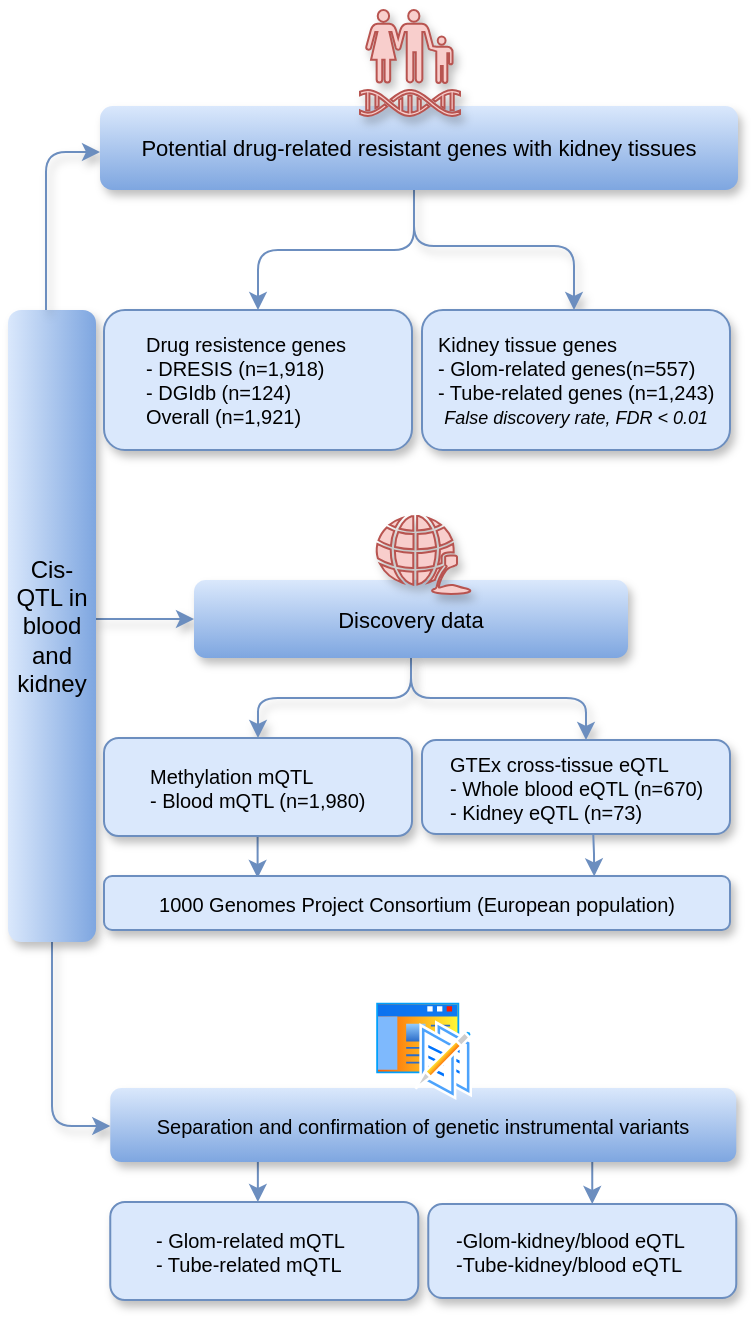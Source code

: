 <mxfile version="26.0.2">
  <diagram id="C5RBs43oDa-KdzZeNtuy" name="Page-1">
    <mxGraphModel dx="1480" dy="820" grid="0" gridSize="10" guides="1" tooltips="1" connect="1" arrows="1" fold="1" page="1" pageScale="1" pageWidth="1169" pageHeight="827" background="#ffffff" math="0" shadow="0">
      <root>
        <mxCell id="WIyWlLk6GJQsqaUBKTNV-0" />
        <mxCell id="WIyWlLk6GJQsqaUBKTNV-1" parent="WIyWlLk6GJQsqaUBKTNV-0" />
        <mxCell id="HCpG3zF6ANzsHjrGuF-1-31" value="" style="endArrow=classic;html=1;rounded=0;hachureGap=4;fontFamily=Architects Daughter;fontSource=https%3A%2F%2Ffonts.googleapis.com%2Fcss%3Ffamily%3DArchitects%2BDaughter;fillColor=#dae8fc;strokeColor=#6c8ebf;entryX=0.783;entryY=0.007;entryDx=0;entryDy=0;entryPerimeter=0;exitX=0.556;exitY=1;exitDx=0;exitDy=0;exitPerimeter=0;" edge="1" parent="WIyWlLk6GJQsqaUBKTNV-1">
          <mxGeometry width="50" height="50" relative="1" as="geometry">
            <mxPoint x="140.93" y="621" as="sourcePoint" />
            <mxPoint x="140.93" y="642" as="targetPoint" />
            <Array as="points">
              <mxPoint x="140.93" y="631" />
            </Array>
          </mxGeometry>
        </mxCell>
        <mxCell id="HCpG3zF6ANzsHjrGuF-1-30" value="" style="endArrow=classic;html=1;rounded=0;hachureGap=4;fontFamily=Architects Daughter;fontSource=https%3A%2F%2Ffonts.googleapis.com%2Fcss%3Ffamily%3DArchitects%2BDaughter;fillColor=#dae8fc;strokeColor=#6c8ebf;entryX=0.783;entryY=0.007;entryDx=0;entryDy=0;entryPerimeter=0;exitX=0.556;exitY=1;exitDx=0;exitDy=0;exitPerimeter=0;" edge="1" parent="WIyWlLk6GJQsqaUBKTNV-1">
          <mxGeometry width="50" height="50" relative="1" as="geometry">
            <mxPoint x="308.13" y="622" as="sourcePoint" />
            <mxPoint x="308.13" y="643" as="targetPoint" />
            <Array as="points">
              <mxPoint x="308.13" y="632" />
            </Array>
          </mxGeometry>
        </mxCell>
        <mxCell id="HCpG3zF6ANzsHjrGuF-1-21" value="" style="endArrow=classic;html=1;rounded=0;hachureGap=4;fontFamily=Architects Daughter;fontSource=https%3A%2F%2Ffonts.googleapis.com%2Fcss%3Ffamily%3DArchitects%2BDaughter;fillColor=#dae8fc;strokeColor=#6c8ebf;entryX=0.783;entryY=0.007;entryDx=0;entryDy=0;entryPerimeter=0;exitX=0.556;exitY=1;exitDx=0;exitDy=0;exitPerimeter=0;" edge="1" parent="WIyWlLk6GJQsqaUBKTNV-1">
          <mxGeometry width="50" height="50" relative="1" as="geometry">
            <mxPoint x="140.8" y="459" as="sourcePoint" />
            <mxPoint x="140.8" y="480" as="targetPoint" />
          </mxGeometry>
        </mxCell>
        <mxCell id="HCpG3zF6ANzsHjrGuF-1-32" style="edgeStyle=orthogonalEdgeStyle;rounded=1;hachureGap=4;orthogonalLoop=1;jettySize=auto;html=1;entryX=0;entryY=0.5;entryDx=0;entryDy=0;fontFamily=Architects Daughter;fontSource=https%3A%2F%2Ffonts.googleapis.com%2Fcss%3Ffamily%3DArchitects%2BDaughter;curved=0;shadow=1;fillColor=#dae8fc;strokeColor=#6c8ebf;" edge="1" parent="WIyWlLk6GJQsqaUBKTNV-1" source="WIyWlLk6GJQsqaUBKTNV-3" target="WIyWlLk6GJQsqaUBKTNV-7">
          <mxGeometry relative="1" as="geometry">
            <Array as="points">
              <mxPoint x="96" y="350" />
            </Array>
          </mxGeometry>
        </mxCell>
        <mxCell id="HCpG3zF6ANzsHjrGuF-1-33" style="edgeStyle=orthogonalEdgeStyle;rounded=1;hachureGap=4;orthogonalLoop=1;jettySize=auto;html=1;fontFamily=Architects Daughter;fontSource=https%3A%2F%2Ffonts.googleapis.com%2Fcss%3Ffamily%3DArchitects%2BDaughter;shadow=1;curved=0;fillColor=#dae8fc;strokeColor=#6c8ebf;" edge="1" parent="WIyWlLk6GJQsqaUBKTNV-1" source="WIyWlLk6GJQsqaUBKTNV-3" target="HCpG3zF6ANzsHjrGuF-1-22">
          <mxGeometry relative="1" as="geometry">
            <Array as="points">
              <mxPoint x="38" y="604" />
            </Array>
          </mxGeometry>
        </mxCell>
        <mxCell id="WIyWlLk6GJQsqaUBKTNV-3" value="Cis-QTL in blood and kidney" style="rounded=1;whiteSpace=wrap;html=1;fontSize=12;glass=0;strokeWidth=1;shadow=1;spacing=3;fillColor=#dae8fc;strokeColor=none;gradientColor=#7ea6e0;gradientDirection=east;" parent="WIyWlLk6GJQsqaUBKTNV-1" vertex="1">
          <mxGeometry x="16" y="196" width="44" height="316" as="geometry" />
        </mxCell>
        <mxCell id="HCpG3zF6ANzsHjrGuF-1-11" value="" style="edgeStyle=orthogonalEdgeStyle;rounded=1;hachureGap=4;orthogonalLoop=1;jettySize=auto;html=1;fontFamily=Architects Daughter;fontSource=https%3A%2F%2Ffonts.googleapis.com%2Fcss%3Ffamily%3DArchitects%2BDaughter;shadow=1;curved=0;fillColor=#dae8fc;gradientColor=#7ea6e0;strokeColor=#6c8ebf;" edge="1" parent="WIyWlLk6GJQsqaUBKTNV-1" source="WIyWlLk6GJQsqaUBKTNV-7" target="HCpG3zF6ANzsHjrGuF-1-10">
          <mxGeometry relative="1" as="geometry" />
        </mxCell>
        <mxCell id="HCpG3zF6ANzsHjrGuF-1-18" value="" style="edgeStyle=orthogonalEdgeStyle;rounded=1;hachureGap=4;orthogonalLoop=1;jettySize=auto;html=1;fontFamily=Architects Daughter;fontSource=https%3A%2F%2Ffonts.googleapis.com%2Fcss%3Ffamily%3DArchitects%2BDaughter;shadow=1;fillColor=#dae8fc;strokeColor=#6c8ebf;curved=0;" edge="1" parent="WIyWlLk6GJQsqaUBKTNV-1" source="WIyWlLk6GJQsqaUBKTNV-7" target="HCpG3zF6ANzsHjrGuF-1-17">
          <mxGeometry relative="1" as="geometry">
            <Array as="points">
              <mxPoint x="218" y="390" />
              <mxPoint x="305" y="390" />
            </Array>
          </mxGeometry>
        </mxCell>
        <mxCell id="WIyWlLk6GJQsqaUBKTNV-7" value="Discovery data" style="rounded=1;whiteSpace=wrap;html=1;fontSize=11;glass=0;strokeWidth=1;shadow=1;fillColor=#dae8fc;strokeColor=none;gradientColor=#7ea6e0;" parent="WIyWlLk6GJQsqaUBKTNV-1" vertex="1">
          <mxGeometry x="109" y="331" width="217" height="39" as="geometry" />
        </mxCell>
        <mxCell id="FNJXxEcQ0V2-QxkDUnEU-2" value="" style="edgeStyle=orthogonalEdgeStyle;rounded=1;hachureGap=4;orthogonalLoop=1;jettySize=auto;html=1;fontFamily=Architects Daughter;fontSource=https%3A%2F%2Ffonts.googleapis.com%2Fcss%3Ffamily%3DArchitects%2BDaughter;shadow=1;curved=0;fillColor=#dae8fc;strokeColor=#6c8ebf;" parent="WIyWlLk6GJQsqaUBKTNV-1" source="WIyWlLk6GJQsqaUBKTNV-3" target="FNJXxEcQ0V2-QxkDUnEU-1" edge="1">
          <mxGeometry relative="1" as="geometry">
            <Array as="points">
              <mxPoint x="35" y="117" />
            </Array>
          </mxGeometry>
        </mxCell>
        <mxCell id="HCpG3zF6ANzsHjrGuF-1-4" value="" style="edgeStyle=orthogonalEdgeStyle;rounded=1;hachureGap=4;orthogonalLoop=1;jettySize=auto;html=1;fontFamily=Architects Daughter;fontSource=https%3A%2F%2Ffonts.googleapis.com%2Fcss%3Ffamily%3DArchitects%2BDaughter;curved=0;fillColor=#dae8fc;strokeColor=#6c8ebf;" edge="1" parent="WIyWlLk6GJQsqaUBKTNV-1" source="FNJXxEcQ0V2-QxkDUnEU-1" target="HCpG3zF6ANzsHjrGuF-1-3">
          <mxGeometry relative="1" as="geometry">
            <Array as="points">
              <mxPoint x="219" y="166" />
              <mxPoint x="141" y="166" />
            </Array>
          </mxGeometry>
        </mxCell>
        <mxCell id="HCpG3zF6ANzsHjrGuF-1-7" value="" style="edgeStyle=orthogonalEdgeStyle;rounded=1;hachureGap=4;orthogonalLoop=1;jettySize=auto;html=1;fontFamily=Architects Daughter;fontSource=https%3A%2F%2Ffonts.googleapis.com%2Fcss%3Ffamily%3DArchitects%2BDaughter;shadow=1;curved=0;fillColor=#dae8fc;strokeColor=#6c8ebf;" edge="1" parent="WIyWlLk6GJQsqaUBKTNV-1" source="FNJXxEcQ0V2-QxkDUnEU-1" target="HCpG3zF6ANzsHjrGuF-1-6">
          <mxGeometry relative="1" as="geometry">
            <Array as="points">
              <mxPoint x="219" y="164" />
              <mxPoint x="299" y="164" />
            </Array>
          </mxGeometry>
        </mxCell>
        <mxCell id="FNJXxEcQ0V2-QxkDUnEU-1" value="Potential drug-related resistant genes with kidney tissues" style="rounded=1;whiteSpace=wrap;html=1;fontSize=11;glass=0;strokeWidth=1;shadow=1;fillColor=#dae8fc;strokeColor=none;gradientColor=#7ea6e0;" parent="WIyWlLk6GJQsqaUBKTNV-1" vertex="1">
          <mxGeometry x="62" y="94" width="319" height="42" as="geometry" />
        </mxCell>
        <mxCell id="HCpG3zF6ANzsHjrGuF-1-0" value="" style="shape=mxgraph.signs.healthcare.genetics;html=1;pointerEvents=1;fillColor=#f8cecc;strokeColor=#b85450;verticalLabelPosition=bottom;verticalAlign=top;align=center;hachureGap=4;fontFamily=Architects Daughter;fontSource=https%3A%2F%2Ffonts.googleapis.com%2Fcss%3Ffamily%3DArchitects%2BDaughter;shadow=1;" vertex="1" parent="WIyWlLk6GJQsqaUBKTNV-1">
          <mxGeometry x="192" y="46" width="50" height="53" as="geometry" />
        </mxCell>
        <mxCell id="HCpG3zF6ANzsHjrGuF-1-3" value="&lt;div&gt;Drug resistence genes&lt;/div&gt;&lt;div&gt;- DRESIS (n=1,918)&lt;/div&gt;&lt;div&gt;&lt;span style=&quot;background-color: transparent; color: light-dark(rgb(0, 0, 0), rgb(255, 255, 255));&quot;&gt;- DGIdb (n=124)&lt;/span&gt;&lt;/div&gt;&lt;div&gt;Overall (n=1,921)&amp;nbsp;&lt;/div&gt;" style="rounded=1;whiteSpace=wrap;html=1;fontSize=10;glass=0;strokeWidth=1;shadow=1;fillColor=#dae8fc;strokeColor=#6c8ebf;align=left;spacing=21;" vertex="1" parent="WIyWlLk6GJQsqaUBKTNV-1">
          <mxGeometry x="64" y="196" width="154" height="70" as="geometry" />
        </mxCell>
        <mxCell id="HCpG3zF6ANzsHjrGuF-1-6" value="&lt;div&gt;Kidney tissue genes&lt;/div&gt;&lt;div&gt;- Glom-related genes(n=557)&amp;nbsp;&lt;/div&gt;&lt;div&gt;- Tube-related genes (n=1,243)&lt;/div&gt;&lt;div style=&quot;text-align: center;&quot;&gt;&lt;i&gt;&lt;font style=&quot;font-size: 9px;&quot;&gt;False discovery rate, FDR &amp;lt; 0.01&lt;/font&gt;&lt;/i&gt;&lt;/div&gt;" style="rounded=1;whiteSpace=wrap;html=1;fontSize=10;glass=0;strokeWidth=1;shadow=1;fillColor=#dae8fc;strokeColor=#6c8ebf;align=left;spacing=8;" vertex="1" parent="WIyWlLk6GJQsqaUBKTNV-1">
          <mxGeometry x="223" y="196" width="154" height="70" as="geometry" />
        </mxCell>
        <mxCell id="HCpG3zF6ANzsHjrGuF-1-9" style="edgeStyle=orthogonalEdgeStyle;rounded=0;sketch=1;hachureGap=4;jiggle=2;curveFitting=1;orthogonalLoop=1;jettySize=auto;html=1;exitX=0.5;exitY=1;exitDx=0;exitDy=0;fontFamily=Architects Daughter;fontSource=https%3A%2F%2Ffonts.googleapis.com%2Fcss%3Ffamily%3DArchitects%2BDaughter;" edge="1" parent="WIyWlLk6GJQsqaUBKTNV-1" source="WIyWlLk6GJQsqaUBKTNV-7" target="WIyWlLk6GJQsqaUBKTNV-7">
          <mxGeometry relative="1" as="geometry" />
        </mxCell>
        <mxCell id="HCpG3zF6ANzsHjrGuF-1-10" value="&lt;div&gt;&lt;span style=&quot;background-color: transparent;&quot;&gt;Methylation mQTL&lt;/span&gt;&lt;/div&gt;&lt;div&gt;&lt;span style=&quot;background-color: transparent; color: light-dark(rgb(0, 0, 0), rgb(255, 255, 255));&quot;&gt;- Blood mQTL (n=1,980)&lt;/span&gt;&lt;/div&gt;" style="rounded=1;whiteSpace=wrap;html=1;fontSize=10;glass=0;strokeWidth=1;shadow=1;fillColor=#dae8fc;strokeColor=#6c8ebf;align=left;spacing=23;" vertex="1" parent="WIyWlLk6GJQsqaUBKTNV-1">
          <mxGeometry x="64" y="410" width="154" height="49" as="geometry" />
        </mxCell>
        <mxCell id="HCpG3zF6ANzsHjrGuF-1-17" value="GTEx cross-tissue eQTL&lt;div&gt;- Whole blood eQTL (n=670)&lt;/div&gt;&lt;div&gt;- Kidney eQTL (n=73)&lt;/div&gt;" style="rounded=1;whiteSpace=wrap;html=1;fontSize=10;glass=0;strokeWidth=1;shadow=1;fillColor=#dae8fc;strokeColor=#6c8ebf;align=left;spacing=14;" vertex="1" parent="WIyWlLk6GJQsqaUBKTNV-1">
          <mxGeometry x="223" y="411" width="154" height="47" as="geometry" />
        </mxCell>
        <mxCell id="HCpG3zF6ANzsHjrGuF-1-19" value="1000 Genomes Project Consortium (European population)" style="rounded=1;whiteSpace=wrap;html=1;fontSize=10;glass=0;strokeWidth=1;shadow=1;fillColor=#dae8fc;strokeColor=#6c8ebf;" vertex="1" parent="WIyWlLk6GJQsqaUBKTNV-1">
          <mxGeometry x="64" y="479" width="313" height="27" as="geometry" />
        </mxCell>
        <mxCell id="HCpG3zF6ANzsHjrGuF-1-20" value="" style="endArrow=classic;html=1;rounded=0;hachureGap=4;fontFamily=Architects Daughter;fontSource=https%3A%2F%2Ffonts.googleapis.com%2Fcss%3Ffamily%3DArchitects%2BDaughter;fillColor=#dae8fc;strokeColor=#6c8ebf;entryX=0.783;entryY=0.007;entryDx=0;entryDy=0;entryPerimeter=0;exitX=0.556;exitY=1;exitDx=0;exitDy=0;exitPerimeter=0;" edge="1" parent="WIyWlLk6GJQsqaUBKTNV-1" source="HCpG3zF6ANzsHjrGuF-1-17" target="HCpG3zF6ANzsHjrGuF-1-19">
          <mxGeometry width="50" height="50" relative="1" as="geometry">
            <mxPoint x="301" y="460" as="sourcePoint" />
            <mxPoint x="351" y="410" as="targetPoint" />
            <Array as="points">
              <mxPoint x="309" y="468" />
            </Array>
          </mxGeometry>
        </mxCell>
        <mxCell id="HCpG3zF6ANzsHjrGuF-1-22" value="Separation and confirmation of genetic instrumental variants" style="rounded=1;whiteSpace=wrap;html=1;fontSize=10;glass=0;strokeWidth=1;shadow=1;fillColor=#dae8fc;strokeColor=none;gradientColor=#7ea6e0;" vertex="1" parent="WIyWlLk6GJQsqaUBKTNV-1">
          <mxGeometry x="67.13" y="585" width="313" height="37" as="geometry" />
        </mxCell>
        <mxCell id="HCpG3zF6ANzsHjrGuF-1-23" value="- Glom-related mQTL&amp;nbsp;&lt;div&gt;- Tube-related mQTL&lt;/div&gt;" style="rounded=1;whiteSpace=wrap;html=1;fontSize=10;glass=0;strokeWidth=1;shadow=1;fillColor=#dae8fc;strokeColor=#6c8ebf;align=left;spacing=23;" vertex="1" parent="WIyWlLk6GJQsqaUBKTNV-1">
          <mxGeometry x="67.13" y="642" width="154" height="49" as="geometry" />
        </mxCell>
        <mxCell id="HCpG3zF6ANzsHjrGuF-1-24" value="-Glom-kidney/blood eQTL&amp;nbsp;&lt;div&gt;-Tube-kidney/blood eQTL&lt;/div&gt;" style="rounded=1;whiteSpace=wrap;html=1;fontSize=10;glass=0;strokeWidth=1;shadow=1;fillColor=#dae8fc;strokeColor=#6c8ebf;align=left;spacing=14;" vertex="1" parent="WIyWlLk6GJQsqaUBKTNV-1">
          <mxGeometry x="226.13" y="643" width="154" height="47" as="geometry" />
        </mxCell>
        <mxCell id="HCpG3zF6ANzsHjrGuF-1-27" value="" style="sketch=0;pointerEvents=1;shadow=1;dashed=0;html=1;strokeColor=#b85450;fillColor=#f8cecc;labelPosition=center;verticalLabelPosition=bottom;verticalAlign=top;outlineConnect=0;align=center;shape=mxgraph.office.concepts.web_conferencing;hachureGap=4;jiggle=2;curveFitting=1;fontFamily=Architects Daughter;fontSource=https%3A%2F%2Ffonts.googleapis.com%2Fcss%3Ffamily%3DArchitects%2BDaughter;" vertex="1" parent="WIyWlLk6GJQsqaUBKTNV-1">
          <mxGeometry x="200.13" y="299" width="47" height="39" as="geometry" />
        </mxCell>
        <mxCell id="HCpG3zF6ANzsHjrGuF-1-35" value="" style="image;aspect=fixed;perimeter=ellipsePerimeter;html=1;align=center;shadow=0;dashed=0;spacingTop=3;image=img/lib/active_directory/wiki_site.svg;sketch=1;hachureGap=4;jiggle=2;curveFitting=1;fontFamily=Architects Daughter;fontSource=https%3A%2F%2Ffonts.googleapis.com%2Fcss%3Ffamily%3DArchitects%2BDaughter;" vertex="1" parent="WIyWlLk6GJQsqaUBKTNV-1">
          <mxGeometry x="198.76" y="541" width="50" height="50" as="geometry" />
        </mxCell>
      </root>
    </mxGraphModel>
  </diagram>
</mxfile>
